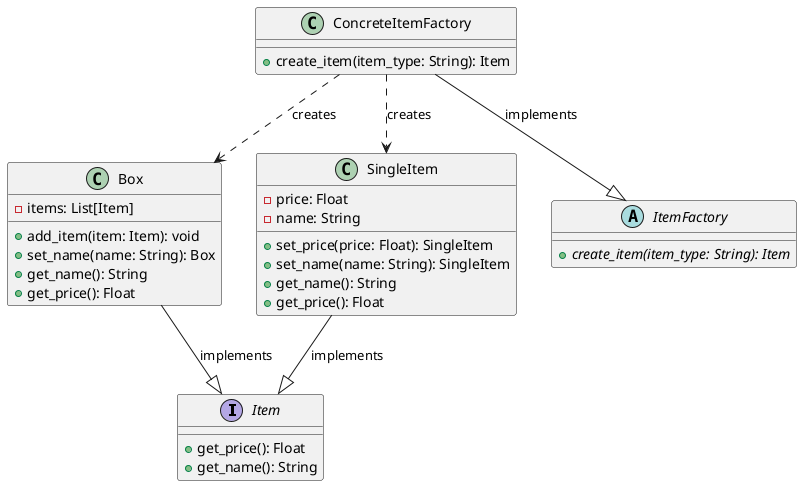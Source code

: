 @startuml

interface Item {
    +get_price(): Float
    +get_name(): String
}

class Box {
    -items: List[Item]
    +add_item(item: Item): void
    +set_name(name: String): Box
    +get_name(): String
    +get_price(): Float
}

class SingleItem {
    -price: Float
    -name: String
    +set_price(price: Float): SingleItem
    +set_name(name: String): SingleItem
    +get_name(): String
    +get_price(): Float
}

Box --|> Item : implements
SingleItem --|> Item : implements

abstract class ItemFactory {
    {abstract} +create_item(item_type: String): Item
}

class ConcreteItemFactory {
    +create_item(item_type: String): Item
}

ConcreteItemFactory --|> ItemFactory : implements

ConcreteItemFactory ..> Box : creates
ConcreteItemFactory ..> SingleItem : creates

@enduml
